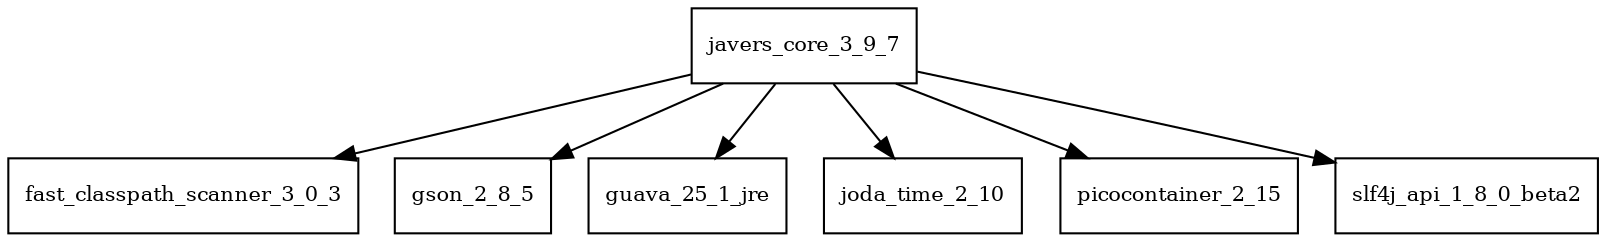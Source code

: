 digraph javers_core_3_9_7_dependencies {
  node [shape = box, fontsize=10.0];
  javers_core_3_9_7 -> fast_classpath_scanner_3_0_3;
  javers_core_3_9_7 -> gson_2_8_5;
  javers_core_3_9_7 -> guava_25_1_jre;
  javers_core_3_9_7 -> joda_time_2_10;
  javers_core_3_9_7 -> picocontainer_2_15;
  javers_core_3_9_7 -> slf4j_api_1_8_0_beta2;
}
